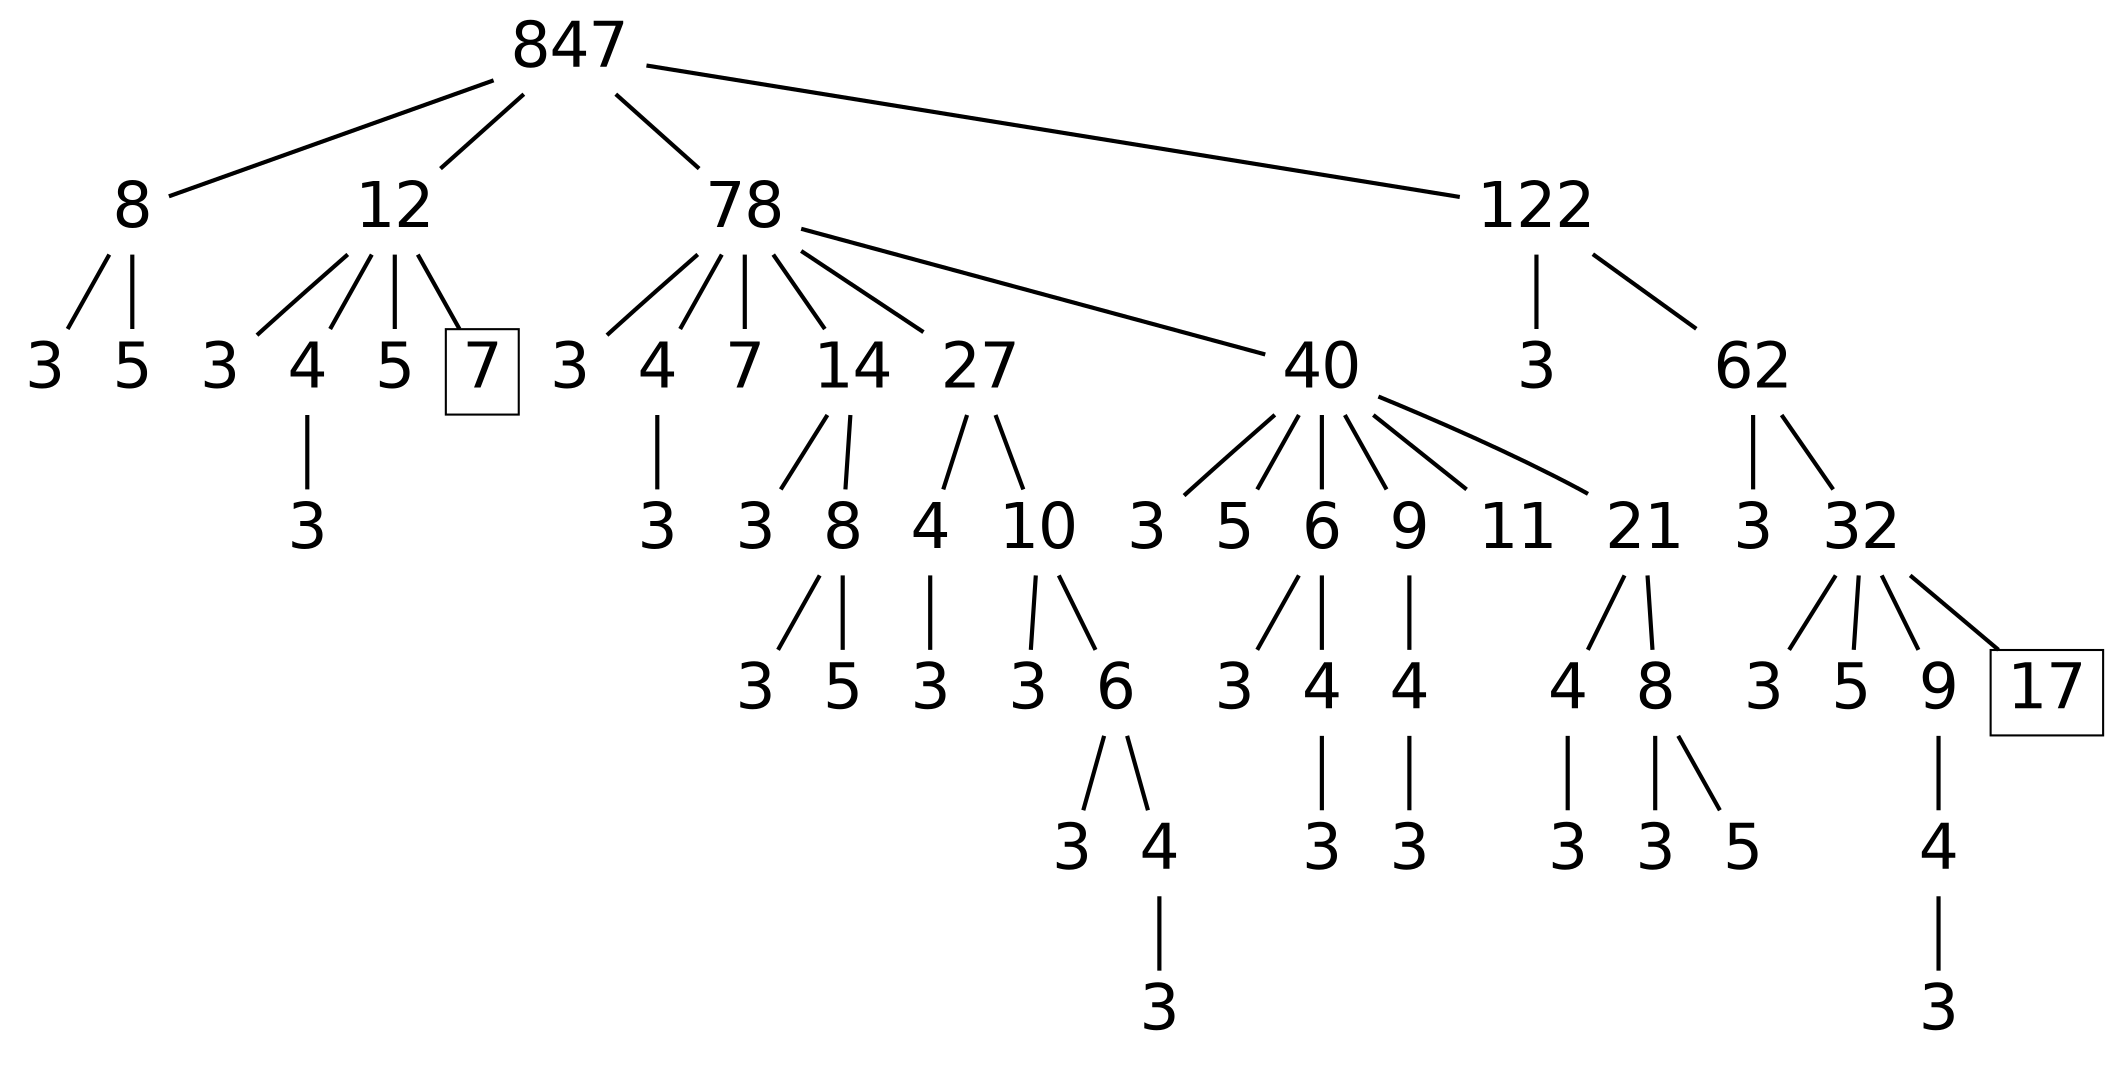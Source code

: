 digraph graph_name {
 graph[nodesep = 0.1];
 edge[dir=none, style=bold];
 node[ fontname = "Helvetica", shape = plaintext, width = 0.25, height = 0.25, fontsize=30];
s847;
s847_8;
s847_8_3;
s847_8_5;
s847_12;
s847_12_3;
s847_12_4;
s847_12_4_3;
s847_12_5;
s847_12_7;
s847_78;
s847_78_3;
s847_78_4;
s847_78_4_3;
s847_78_7;
s847_78_14;
s847_78_14_3;
s847_78_14_8;
s847_78_14_8_3;
s847_78_14_8_5;
s847_78_27;
s847_78_27_4;
s847_78_27_4_3;
s847_78_27_10;
s847_78_27_10_3;
s847_78_27_10_6;
s847_78_27_10_6_3;
s847_78_27_10_6_4;
s847_78_27_10_6_4_3;
s847_78_40;
s847_78_40_3;
s847_78_40_5;
s847_78_40_6;
s847_78_40_6_3;
s847_78_40_6_4;
s847_78_40_6_4_3;
s847_78_40_9;
s847_78_40_9_4;
s847_78_40_9_4_3;
s847_78_40_11;
s847_78_40_21;
s847_78_40_21_4;
s847_78_40_21_4_3;
s847_78_40_21_8;
s847_78_40_21_8_3;
s847_78_40_21_8_5;
s847_122;
s847_122_3;
s847_122_62;
s847_122_62_3;
s847_122_62_32;
s847_122_62_32_3;
s847_122_62_32_5;
s847_122_62_32_9;
s847_122_62_32_9_4;
s847_122_62_32_9_4_3;
s847_122_62_32_17;
s847[label="847" ];
s847->s847_8;
s847_8[label="8" ];
s847_8->s847_8_3;
s847_8_3[label="3" ];
s847_8->s847_8_5;
s847_8_5[label="5" ];
s847->s847_12;
s847_12[label="12" ];
s847_12->s847_12_3;
s847_12_3[label="3" ];
s847_12->s847_12_4;
s847_12_4[label="4" ];
s847_12_4->s847_12_4_3;
s847_12_4_3[label="3" ];
s847_12->s847_12_5;
s847_12_5[label="5" ];
s847_12->s847_12_7;
s847_12_7[label="7" ;shape=box];
s847->s847_78;
s847_78[label="78" ];
s847_78->s847_78_3;
s847_78_3[label="3" ];
s847_78->s847_78_4;
s847_78_4[label="4" ];
s847_78_4->s847_78_4_3;
s847_78_4_3[label="3" ];
s847_78->s847_78_7;
s847_78_7[label="7" ];
s847_78->s847_78_14;
s847_78_14[label="14" ];
s847_78_14->s847_78_14_3;
s847_78_14_3[label="3" ];
s847_78_14->s847_78_14_8;
s847_78_14_8[label="8" ];
s847_78_14_8->s847_78_14_8_3;
s847_78_14_8_3[label="3" ];
s847_78_14_8->s847_78_14_8_5;
s847_78_14_8_5[label="5" ];
s847_78->s847_78_27;
s847_78_27[label="27" ];
s847_78_27->s847_78_27_4;
s847_78_27_4[label="4" ];
s847_78_27_4->s847_78_27_4_3;
s847_78_27_4_3[label="3" ];
s847_78_27->s847_78_27_10;
s847_78_27_10[label="10" ];
s847_78_27_10->s847_78_27_10_3;
s847_78_27_10_3[label="3" ];
s847_78_27_10->s847_78_27_10_6;
s847_78_27_10_6[label="6" ];
s847_78_27_10_6->s847_78_27_10_6_3;
s847_78_27_10_6_3[label="3" ];
s847_78_27_10_6->s847_78_27_10_6_4;
s847_78_27_10_6_4[label="4" ];
s847_78_27_10_6_4->s847_78_27_10_6_4_3;
s847_78_27_10_6_4_3[label="3" ];
s847_78->s847_78_40;
s847_78_40[label="40" ];
s847_78_40->s847_78_40_3;
s847_78_40_3[label="3" ];
s847_78_40->s847_78_40_5;
s847_78_40_5[label="5" ];
s847_78_40->s847_78_40_6;
s847_78_40_6[label="6" ];
s847_78_40_6->s847_78_40_6_3;
s847_78_40_6_3[label="3" ];
s847_78_40_6->s847_78_40_6_4;
s847_78_40_6_4[label="4" ];
s847_78_40_6_4->s847_78_40_6_4_3;
s847_78_40_6_4_3[label="3" ];
s847_78_40->s847_78_40_9;
s847_78_40_9[label="9" ];
s847_78_40_9->s847_78_40_9_4;
s847_78_40_9_4[label="4" ];
s847_78_40_9_4->s847_78_40_9_4_3;
s847_78_40_9_4_3[label="3" ];
s847_78_40->s847_78_40_11;
s847_78_40_11[label="11" ];
s847_78_40->s847_78_40_21;
s847_78_40_21[label="21" ];
s847_78_40_21->s847_78_40_21_4;
s847_78_40_21_4[label="4" ];
s847_78_40_21_4->s847_78_40_21_4_3;
s847_78_40_21_4_3[label="3" ];
s847_78_40_21->s847_78_40_21_8;
s847_78_40_21_8[label="8" ];
s847_78_40_21_8->s847_78_40_21_8_3;
s847_78_40_21_8_3[label="3" ];
s847_78_40_21_8->s847_78_40_21_8_5;
s847_78_40_21_8_5[label="5" ];
s847->s847_122;
s847_122[label="122" ];
s847_122->s847_122_3;
s847_122_3[label="3" ];
s847_122->s847_122_62;
s847_122_62[label="62" ];
s847_122_62->s847_122_62_3;
s847_122_62_3[label="3" ];
s847_122_62->s847_122_62_32;
s847_122_62_32[label="32" ];
s847_122_62_32->s847_122_62_32_3;
s847_122_62_32_3[label="3" ];
s847_122_62_32->s847_122_62_32_5;
s847_122_62_32_5[label="5" ];
s847_122_62_32->s847_122_62_32_9;
s847_122_62_32_9[label="9" ];
s847_122_62_32_9->s847_122_62_32_9_4;
s847_122_62_32_9_4[label="4" ];
s847_122_62_32_9_4->s847_122_62_32_9_4_3;
s847_122_62_32_9_4_3[label="3" ];
s847_122_62_32->s847_122_62_32_17;
s847_122_62_32_17[label="17" ;shape=box];
}
